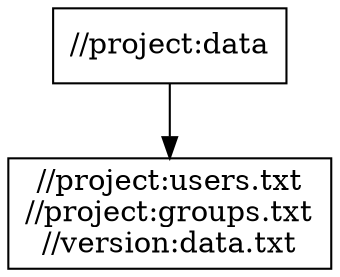 digraph mygraph {
  node [shape=box];
  "//project:data"
  "//project:data" -> "//project:users.txt\n//project:groups.txt\n//version:data.txt"
  "//project:users.txt\n//project:groups.txt\n//version:data.txt"
}
